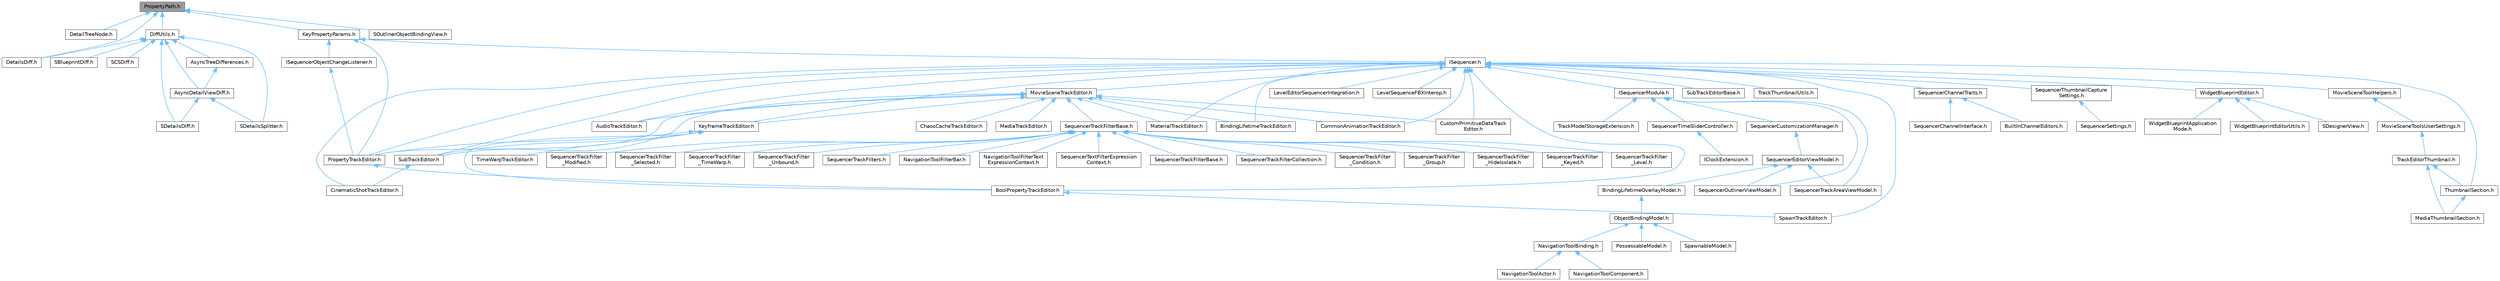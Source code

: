 digraph "PropertyPath.h"
{
 // INTERACTIVE_SVG=YES
 // LATEX_PDF_SIZE
  bgcolor="transparent";
  edge [fontname=Helvetica,fontsize=10,labelfontname=Helvetica,labelfontsize=10];
  node [fontname=Helvetica,fontsize=10,shape=box,height=0.2,width=0.4];
  Node1 [id="Node000001",label="PropertyPath.h",height=0.2,width=0.4,color="gray40", fillcolor="grey60", style="filled", fontcolor="black",tooltip=" "];
  Node1 -> Node2 [id="edge1_Node000001_Node000002",dir="back",color="steelblue1",style="solid",tooltip=" "];
  Node2 [id="Node000002",label="DetailTreeNode.h",height=0.2,width=0.4,color="grey40", fillcolor="white", style="filled",URL="$d8/d32/DetailTreeNode_8h.html",tooltip=" "];
  Node1 -> Node3 [id="edge2_Node000001_Node000003",dir="back",color="steelblue1",style="solid",tooltip=" "];
  Node3 [id="Node000003",label="DetailsDiff.h",height=0.2,width=0.4,color="grey40", fillcolor="white", style="filled",URL="$de/dfc/DetailsDiff_8h.html",tooltip=" "];
  Node1 -> Node4 [id="edge3_Node000001_Node000004",dir="back",color="steelblue1",style="solid",tooltip=" "];
  Node4 [id="Node000004",label="DiffUtils.h",height=0.2,width=0.4,color="grey40", fillcolor="white", style="filled",URL="$d4/d91/DiffUtils_8h.html",tooltip=" "];
  Node4 -> Node5 [id="edge4_Node000004_Node000005",dir="back",color="steelblue1",style="solid",tooltip=" "];
  Node5 [id="Node000005",label="AsyncDetailViewDiff.h",height=0.2,width=0.4,color="grey40", fillcolor="white", style="filled",URL="$dc/d54/AsyncDetailViewDiff_8h.html",tooltip=" "];
  Node5 -> Node6 [id="edge5_Node000005_Node000006",dir="back",color="steelblue1",style="solid",tooltip=" "];
  Node6 [id="Node000006",label="SDetailsDiff.h",height=0.2,width=0.4,color="grey40", fillcolor="white", style="filled",URL="$da/d09/SDetailsDiff_8h.html",tooltip=" "];
  Node5 -> Node7 [id="edge6_Node000005_Node000007",dir="back",color="steelblue1",style="solid",tooltip=" "];
  Node7 [id="Node000007",label="SDetailsSplitter.h",height=0.2,width=0.4,color="grey40", fillcolor="white", style="filled",URL="$d5/de5/SDetailsSplitter_8h.html",tooltip=" "];
  Node4 -> Node8 [id="edge7_Node000004_Node000008",dir="back",color="steelblue1",style="solid",tooltip=" "];
  Node8 [id="Node000008",label="AsyncTreeDifferences.h",height=0.2,width=0.4,color="grey40", fillcolor="white", style="filled",URL="$dd/d63/AsyncTreeDifferences_8h.html",tooltip=" "];
  Node8 -> Node5 [id="edge8_Node000008_Node000005",dir="back",color="steelblue1",style="solid",tooltip=" "];
  Node4 -> Node3 [id="edge9_Node000004_Node000003",dir="back",color="steelblue1",style="solid",tooltip=" "];
  Node4 -> Node9 [id="edge10_Node000004_Node000009",dir="back",color="steelblue1",style="solid",tooltip=" "];
  Node9 [id="Node000009",label="SBlueprintDiff.h",height=0.2,width=0.4,color="grey40", fillcolor="white", style="filled",URL="$de/d6d/SBlueprintDiff_8h.html",tooltip=" "];
  Node4 -> Node10 [id="edge11_Node000004_Node000010",dir="back",color="steelblue1",style="solid",tooltip=" "];
  Node10 [id="Node000010",label="SCSDiff.h",height=0.2,width=0.4,color="grey40", fillcolor="white", style="filled",URL="$da/dc5/SCSDiff_8h.html",tooltip=" "];
  Node4 -> Node6 [id="edge12_Node000004_Node000006",dir="back",color="steelblue1",style="solid",tooltip=" "];
  Node4 -> Node7 [id="edge13_Node000004_Node000007",dir="back",color="steelblue1",style="solid",tooltip=" "];
  Node1 -> Node11 [id="edge14_Node000001_Node000011",dir="back",color="steelblue1",style="solid",tooltip=" "];
  Node11 [id="Node000011",label="KeyPropertyParams.h",height=0.2,width=0.4,color="grey40", fillcolor="white", style="filled",URL="$d8/d86/KeyPropertyParams_8h.html",tooltip=" "];
  Node11 -> Node12 [id="edge15_Node000011_Node000012",dir="back",color="steelblue1",style="solid",tooltip=" "];
  Node12 [id="Node000012",label="ISequencer.h",height=0.2,width=0.4,color="grey40", fillcolor="white", style="filled",URL="$d7/d1d/ISequencer_8h.html",tooltip=" "];
  Node12 -> Node13 [id="edge16_Node000012_Node000013",dir="back",color="steelblue1",style="solid",tooltip=" "];
  Node13 [id="Node000013",label="AudioTrackEditor.h",height=0.2,width=0.4,color="grey40", fillcolor="white", style="filled",URL="$dd/d96/AudioTrackEditor_8h.html",tooltip=" "];
  Node12 -> Node14 [id="edge17_Node000012_Node000014",dir="back",color="steelblue1",style="solid",tooltip=" "];
  Node14 [id="Node000014",label="BindingLifetimeTrackEditor.h",height=0.2,width=0.4,color="grey40", fillcolor="white", style="filled",URL="$db/d3c/BindingLifetimeTrackEditor_8h.html",tooltip=" "];
  Node12 -> Node15 [id="edge18_Node000012_Node000015",dir="back",color="steelblue1",style="solid",tooltip=" "];
  Node15 [id="Node000015",label="BoolPropertyTrackEditor.h",height=0.2,width=0.4,color="grey40", fillcolor="white", style="filled",URL="$db/d07/BoolPropertyTrackEditor_8h.html",tooltip=" "];
  Node15 -> Node16 [id="edge19_Node000015_Node000016",dir="back",color="steelblue1",style="solid",tooltip=" "];
  Node16 [id="Node000016",label="SpawnTrackEditor.h",height=0.2,width=0.4,color="grey40", fillcolor="white", style="filled",URL="$d5/dac/SpawnTrackEditor_8h.html",tooltip=" "];
  Node12 -> Node17 [id="edge20_Node000012_Node000017",dir="back",color="steelblue1",style="solid",tooltip=" "];
  Node17 [id="Node000017",label="CinematicShotTrackEditor.h",height=0.2,width=0.4,color="grey40", fillcolor="white", style="filled",URL="$d3/d0c/CinematicShotTrackEditor_8h.html",tooltip=" "];
  Node12 -> Node18 [id="edge21_Node000012_Node000018",dir="back",color="steelblue1",style="solid",tooltip=" "];
  Node18 [id="Node000018",label="CommonAnimationTrackEditor.h",height=0.2,width=0.4,color="grey40", fillcolor="white", style="filled",URL="$d9/d6e/CommonAnimationTrackEditor_8h.html",tooltip=" "];
  Node12 -> Node19 [id="edge22_Node000012_Node000019",dir="back",color="steelblue1",style="solid",tooltip=" "];
  Node19 [id="Node000019",label="CustomPrimitiveDataTrack\lEditor.h",height=0.2,width=0.4,color="grey40", fillcolor="white", style="filled",URL="$dc/d8f/CustomPrimitiveDataTrackEditor_8h.html",tooltip=" "];
  Node12 -> Node20 [id="edge23_Node000012_Node000020",dir="back",color="steelblue1",style="solid",tooltip=" "];
  Node20 [id="Node000020",label="ISequencerModule.h",height=0.2,width=0.4,color="grey40", fillcolor="white", style="filled",URL="$d7/d3b/ISequencerModule_8h.html",tooltip=" "];
  Node20 -> Node21 [id="edge24_Node000020_Node000021",dir="back",color="steelblue1",style="solid",tooltip=" "];
  Node21 [id="Node000021",label="SequencerCustomizationManager.h",height=0.2,width=0.4,color="grey40", fillcolor="white", style="filled",URL="$dd/dea/SequencerCustomizationManager_8h.html",tooltip=" "];
  Node21 -> Node22 [id="edge25_Node000021_Node000022",dir="back",color="steelblue1",style="solid",tooltip=" "];
  Node22 [id="Node000022",label="SequencerEditorViewModel.h",height=0.2,width=0.4,color="grey40", fillcolor="white", style="filled",URL="$da/d57/SequencerEditorViewModel_8h.html",tooltip=" "];
  Node22 -> Node23 [id="edge26_Node000022_Node000023",dir="back",color="steelblue1",style="solid",tooltip=" "];
  Node23 [id="Node000023",label="BindingLifetimeOverlayModel.h",height=0.2,width=0.4,color="grey40", fillcolor="white", style="filled",URL="$d2/d69/BindingLifetimeOverlayModel_8h.html",tooltip=" "];
  Node23 -> Node24 [id="edge27_Node000023_Node000024",dir="back",color="steelblue1",style="solid",tooltip=" "];
  Node24 [id="Node000024",label="ObjectBindingModel.h",height=0.2,width=0.4,color="grey40", fillcolor="white", style="filled",URL="$de/dbc/ObjectBindingModel_8h.html",tooltip=" "];
  Node24 -> Node25 [id="edge28_Node000024_Node000025",dir="back",color="steelblue1",style="solid",tooltip=" "];
  Node25 [id="Node000025",label="NavigationToolBinding.h",height=0.2,width=0.4,color="grey40", fillcolor="white", style="filled",URL="$d0/db5/NavigationToolBinding_8h.html",tooltip=" "];
  Node25 -> Node26 [id="edge29_Node000025_Node000026",dir="back",color="steelblue1",style="solid",tooltip=" "];
  Node26 [id="Node000026",label="NavigationToolActor.h",height=0.2,width=0.4,color="grey40", fillcolor="white", style="filled",URL="$d6/da8/NavigationToolActor_8h.html",tooltip=" "];
  Node25 -> Node27 [id="edge30_Node000025_Node000027",dir="back",color="steelblue1",style="solid",tooltip=" "];
  Node27 [id="Node000027",label="NavigationToolComponent.h",height=0.2,width=0.4,color="grey40", fillcolor="white", style="filled",URL="$d7/dfc/NavigationToolComponent_8h.html",tooltip=" "];
  Node24 -> Node28 [id="edge31_Node000024_Node000028",dir="back",color="steelblue1",style="solid",tooltip=" "];
  Node28 [id="Node000028",label="PossessableModel.h",height=0.2,width=0.4,color="grey40", fillcolor="white", style="filled",URL="$d5/d01/PossessableModel_8h.html",tooltip=" "];
  Node24 -> Node29 [id="edge32_Node000024_Node000029",dir="back",color="steelblue1",style="solid",tooltip=" "];
  Node29 [id="Node000029",label="SpawnableModel.h",height=0.2,width=0.4,color="grey40", fillcolor="white", style="filled",URL="$d0/dd5/SpawnableModel_8h.html",tooltip=" "];
  Node22 -> Node30 [id="edge33_Node000022_Node000030",dir="back",color="steelblue1",style="solid",tooltip=" "];
  Node30 [id="Node000030",label="SequencerOutlinerViewModel.h",height=0.2,width=0.4,color="grey40", fillcolor="white", style="filled",URL="$da/d12/SequencerOutlinerViewModel_8h.html",tooltip=" "];
  Node22 -> Node31 [id="edge34_Node000022_Node000031",dir="back",color="steelblue1",style="solid",tooltip=" "];
  Node31 [id="Node000031",label="SequencerTrackAreaViewModel.h",height=0.2,width=0.4,color="grey40", fillcolor="white", style="filled",URL="$d9/dd2/SequencerTrackAreaViewModel_8h.html",tooltip=" "];
  Node20 -> Node30 [id="edge35_Node000020_Node000030",dir="back",color="steelblue1",style="solid",tooltip=" "];
  Node20 -> Node32 [id="edge36_Node000020_Node000032",dir="back",color="steelblue1",style="solid",tooltip=" "];
  Node32 [id="Node000032",label="SequencerTimeSliderController.h",height=0.2,width=0.4,color="grey40", fillcolor="white", style="filled",URL="$d3/d54/SequencerTimeSliderController_8h.html",tooltip=" "];
  Node32 -> Node33 [id="edge37_Node000032_Node000033",dir="back",color="steelblue1",style="solid",tooltip=" "];
  Node33 [id="Node000033",label="IClockExtension.h",height=0.2,width=0.4,color="grey40", fillcolor="white", style="filled",URL="$d1/d52/IClockExtension_8h.html",tooltip=" "];
  Node20 -> Node31 [id="edge38_Node000020_Node000031",dir="back",color="steelblue1",style="solid",tooltip=" "];
  Node20 -> Node34 [id="edge39_Node000020_Node000034",dir="back",color="steelblue1",style="solid",tooltip=" "];
  Node34 [id="Node000034",label="TrackModelStorageExtension.h",height=0.2,width=0.4,color="grey40", fillcolor="white", style="filled",URL="$d8/d98/TrackModelStorageExtension_8h.html",tooltip=" "];
  Node12 -> Node35 [id="edge40_Node000012_Node000035",dir="back",color="steelblue1",style="solid",tooltip=" "];
  Node35 [id="Node000035",label="KeyframeTrackEditor.h",height=0.2,width=0.4,color="grey40", fillcolor="white", style="filled",URL="$dd/d47/KeyframeTrackEditor_8h.html",tooltip=" "];
  Node35 -> Node15 [id="edge41_Node000035_Node000015",dir="back",color="steelblue1",style="solid",tooltip=" "];
  Node35 -> Node36 [id="edge42_Node000035_Node000036",dir="back",color="steelblue1",style="solid",tooltip=" "];
  Node36 [id="Node000036",label="PropertyTrackEditor.h",height=0.2,width=0.4,color="grey40", fillcolor="white", style="filled",URL="$da/d9a/PropertyTrackEditor_8h.html",tooltip=" "];
  Node36 -> Node15 [id="edge43_Node000036_Node000015",dir="back",color="steelblue1",style="solid",tooltip=" "];
  Node35 -> Node37 [id="edge44_Node000035_Node000037",dir="back",color="steelblue1",style="solid",tooltip=" "];
  Node37 [id="Node000037",label="SubTrackEditor.h",height=0.2,width=0.4,color="grey40", fillcolor="white", style="filled",URL="$d8/d5b/SubTrackEditor_8h.html",tooltip=" "];
  Node37 -> Node17 [id="edge45_Node000037_Node000017",dir="back",color="steelblue1",style="solid",tooltip=" "];
  Node35 -> Node38 [id="edge46_Node000035_Node000038",dir="back",color="steelblue1",style="solid",tooltip=" "];
  Node38 [id="Node000038",label="TimeWarpTrackEditor.h",height=0.2,width=0.4,color="grey40", fillcolor="white", style="filled",URL="$dc/d2e/TimeWarpTrackEditor_8h.html",tooltip=" "];
  Node12 -> Node39 [id="edge47_Node000012_Node000039",dir="back",color="steelblue1",style="solid",tooltip=" "];
  Node39 [id="Node000039",label="LevelEditorSequencerIntegration.h",height=0.2,width=0.4,color="grey40", fillcolor="white", style="filled",URL="$d5/d15/LevelEditorSequencerIntegration_8h.html",tooltip=" "];
  Node12 -> Node40 [id="edge48_Node000012_Node000040",dir="back",color="steelblue1",style="solid",tooltip=" "];
  Node40 [id="Node000040",label="LevelSequenceFBXInterop.h",height=0.2,width=0.4,color="grey40", fillcolor="white", style="filled",URL="$d7/d4f/LevelSequenceFBXInterop_8h.html",tooltip=" "];
  Node12 -> Node41 [id="edge49_Node000012_Node000041",dir="back",color="steelblue1",style="solid",tooltip=" "];
  Node41 [id="Node000041",label="MaterialTrackEditor.h",height=0.2,width=0.4,color="grey40", fillcolor="white", style="filled",URL="$d1/d9f/MaterialTrackEditor_8h.html",tooltip=" "];
  Node12 -> Node42 [id="edge50_Node000012_Node000042",dir="back",color="steelblue1",style="solid",tooltip=" "];
  Node42 [id="Node000042",label="MovieSceneToolHelpers.h",height=0.2,width=0.4,color="grey40", fillcolor="white", style="filled",URL="$d4/d0e/MovieSceneToolHelpers_8h.html",tooltip=" "];
  Node42 -> Node43 [id="edge51_Node000042_Node000043",dir="back",color="steelblue1",style="solid",tooltip=" "];
  Node43 [id="Node000043",label="MovieSceneToolsUserSettings.h",height=0.2,width=0.4,color="grey40", fillcolor="white", style="filled",URL="$d5/dab/MovieSceneToolsUserSettings_8h.html",tooltip=" "];
  Node43 -> Node44 [id="edge52_Node000043_Node000044",dir="back",color="steelblue1",style="solid",tooltip=" "];
  Node44 [id="Node000044",label="TrackEditorThumbnail.h",height=0.2,width=0.4,color="grey40", fillcolor="white", style="filled",URL="$d6/d44/TrackEditorThumbnail_8h.html",tooltip=" "];
  Node44 -> Node45 [id="edge53_Node000044_Node000045",dir="back",color="steelblue1",style="solid",tooltip=" "];
  Node45 [id="Node000045",label="MediaThumbnailSection.h",height=0.2,width=0.4,color="grey40", fillcolor="white", style="filled",URL="$d8/dfe/MediaThumbnailSection_8h.html",tooltip=" "];
  Node44 -> Node46 [id="edge54_Node000044_Node000046",dir="back",color="steelblue1",style="solid",tooltip=" "];
  Node46 [id="Node000046",label="ThumbnailSection.h",height=0.2,width=0.4,color="grey40", fillcolor="white", style="filled",URL="$de/daf/ThumbnailSection_8h.html",tooltip=" "];
  Node46 -> Node45 [id="edge55_Node000046_Node000045",dir="back",color="steelblue1",style="solid",tooltip=" "];
  Node12 -> Node47 [id="edge56_Node000012_Node000047",dir="back",color="steelblue1",style="solid",tooltip=" "];
  Node47 [id="Node000047",label="MovieSceneTrackEditor.h",height=0.2,width=0.4,color="grey40", fillcolor="white", style="filled",URL="$db/d6c/MovieSceneTrackEditor_8h.html",tooltip=" "];
  Node47 -> Node13 [id="edge57_Node000047_Node000013",dir="back",color="steelblue1",style="solid",tooltip=" "];
  Node47 -> Node14 [id="edge58_Node000047_Node000014",dir="back",color="steelblue1",style="solid",tooltip=" "];
  Node47 -> Node48 [id="edge59_Node000047_Node000048",dir="back",color="steelblue1",style="solid",tooltip=" "];
  Node48 [id="Node000048",label="ChaosCacheTrackEditor.h",height=0.2,width=0.4,color="grey40", fillcolor="white", style="filled",URL="$db/d36/ChaosCacheTrackEditor_8h.html",tooltip=" "];
  Node47 -> Node18 [id="edge60_Node000047_Node000018",dir="back",color="steelblue1",style="solid",tooltip=" "];
  Node47 -> Node19 [id="edge61_Node000047_Node000019",dir="back",color="steelblue1",style="solid",tooltip=" "];
  Node47 -> Node35 [id="edge62_Node000047_Node000035",dir="back",color="steelblue1",style="solid",tooltip=" "];
  Node47 -> Node41 [id="edge63_Node000047_Node000041",dir="back",color="steelblue1",style="solid",tooltip=" "];
  Node47 -> Node49 [id="edge64_Node000047_Node000049",dir="back",color="steelblue1",style="solid",tooltip=" "];
  Node49 [id="Node000049",label="MediaTrackEditor.h",height=0.2,width=0.4,color="grey40", fillcolor="white", style="filled",URL="$d0/d41/MediaTrackEditor_8h.html",tooltip=" "];
  Node47 -> Node36 [id="edge65_Node000047_Node000036",dir="back",color="steelblue1",style="solid",tooltip=" "];
  Node47 -> Node50 [id="edge66_Node000047_Node000050",dir="back",color="steelblue1",style="solid",tooltip=" "];
  Node50 [id="Node000050",label="SequencerTrackFilterBase.h",height=0.2,width=0.4,color="grey40", fillcolor="white", style="filled",URL="$d8/def/Filters_2SequencerTrackFilterBase_8h.html",tooltip=" "];
  Node50 -> Node51 [id="edge67_Node000050_Node000051",dir="back",color="steelblue1",style="solid",tooltip=" "];
  Node51 [id="Node000051",label="NavigationToolFilterBar.h",height=0.2,width=0.4,color="grey40", fillcolor="white", style="filled",URL="$df/d14/NavigationToolFilterBar_8h.html",tooltip=" "];
  Node50 -> Node52 [id="edge68_Node000050_Node000052",dir="back",color="steelblue1",style="solid",tooltip=" "];
  Node52 [id="Node000052",label="NavigationToolFilterText\lExpressionContext.h",height=0.2,width=0.4,color="grey40", fillcolor="white", style="filled",URL="$d8/dd2/NavigationToolFilterTextExpressionContext_8h.html",tooltip=" "];
  Node50 -> Node53 [id="edge69_Node000050_Node000053",dir="back",color="steelblue1",style="solid",tooltip=" "];
  Node53 [id="Node000053",label="SequencerTextFilterExpression\lContext.h",height=0.2,width=0.4,color="grey40", fillcolor="white", style="filled",URL="$d0/d9f/SequencerTextFilterExpressionContext_8h.html",tooltip=" "];
  Node50 -> Node54 [id="edge70_Node000050_Node000054",dir="back",color="steelblue1",style="solid",tooltip=" "];
  Node54 [id="Node000054",label="SequencerTrackFilterBase.h",height=0.2,width=0.4,color="grey40", fillcolor="white", style="filled",URL="$d8/d4d/SequencerTrackFilterBase_8h.html",tooltip=" "];
  Node50 -> Node55 [id="edge71_Node000050_Node000055",dir="back",color="steelblue1",style="solid",tooltip=" "];
  Node55 [id="Node000055",label="SequencerTrackFilterCollection.h",height=0.2,width=0.4,color="grey40", fillcolor="white", style="filled",URL="$d8/de2/SequencerTrackFilterCollection_8h.html",tooltip=" "];
  Node50 -> Node56 [id="edge72_Node000050_Node000056",dir="back",color="steelblue1",style="solid",tooltip=" "];
  Node56 [id="Node000056",label="SequencerTrackFilter\l_Condition.h",height=0.2,width=0.4,color="grey40", fillcolor="white", style="filled",URL="$df/d17/SequencerTrackFilter__Condition_8h.html",tooltip=" "];
  Node50 -> Node57 [id="edge73_Node000050_Node000057",dir="back",color="steelblue1",style="solid",tooltip=" "];
  Node57 [id="Node000057",label="SequencerTrackFilter\l_Group.h",height=0.2,width=0.4,color="grey40", fillcolor="white", style="filled",URL="$da/dea/SequencerTrackFilter__Group_8h.html",tooltip=" "];
  Node50 -> Node58 [id="edge74_Node000050_Node000058",dir="back",color="steelblue1",style="solid",tooltip=" "];
  Node58 [id="Node000058",label="SequencerTrackFilter\l_HideIsolate.h",height=0.2,width=0.4,color="grey40", fillcolor="white", style="filled",URL="$d3/d55/SequencerTrackFilter__HideIsolate_8h.html",tooltip=" "];
  Node50 -> Node59 [id="edge75_Node000050_Node000059",dir="back",color="steelblue1",style="solid",tooltip=" "];
  Node59 [id="Node000059",label="SequencerTrackFilter\l_Keyed.h",height=0.2,width=0.4,color="grey40", fillcolor="white", style="filled",URL="$d4/d2d/SequencerTrackFilter__Keyed_8h.html",tooltip=" "];
  Node50 -> Node60 [id="edge76_Node000050_Node000060",dir="back",color="steelblue1",style="solid",tooltip=" "];
  Node60 [id="Node000060",label="SequencerTrackFilter\l_Level.h",height=0.2,width=0.4,color="grey40", fillcolor="white", style="filled",URL="$d2/d6c/SequencerTrackFilter__Level_8h.html",tooltip=" "];
  Node50 -> Node61 [id="edge77_Node000050_Node000061",dir="back",color="steelblue1",style="solid",tooltip=" "];
  Node61 [id="Node000061",label="SequencerTrackFilter\l_Modified.h",height=0.2,width=0.4,color="grey40", fillcolor="white", style="filled",URL="$d0/dd9/SequencerTrackFilter__Modified_8h.html",tooltip=" "];
  Node50 -> Node62 [id="edge78_Node000050_Node000062",dir="back",color="steelblue1",style="solid",tooltip=" "];
  Node62 [id="Node000062",label="SequencerTrackFilter\l_Selected.h",height=0.2,width=0.4,color="grey40", fillcolor="white", style="filled",URL="$dc/d54/SequencerTrackFilter__Selected_8h.html",tooltip=" "];
  Node50 -> Node63 [id="edge79_Node000050_Node000063",dir="back",color="steelblue1",style="solid",tooltip=" "];
  Node63 [id="Node000063",label="SequencerTrackFilter\l_TimeWarp.h",height=0.2,width=0.4,color="grey40", fillcolor="white", style="filled",URL="$d6/dd0/SequencerTrackFilter__TimeWarp_8h.html",tooltip=" "];
  Node50 -> Node64 [id="edge80_Node000050_Node000064",dir="back",color="steelblue1",style="solid",tooltip=" "];
  Node64 [id="Node000064",label="SequencerTrackFilter\l_Unbound.h",height=0.2,width=0.4,color="grey40", fillcolor="white", style="filled",URL="$d0/dd1/SequencerTrackFilter__Unbound_8h.html",tooltip=" "];
  Node50 -> Node65 [id="edge81_Node000050_Node000065",dir="back",color="steelblue1",style="solid",tooltip=" "];
  Node65 [id="Node000065",label="SequencerTrackFilters.h",height=0.2,width=0.4,color="grey40", fillcolor="white", style="filled",URL="$df/d72/SequencerTrackFilters_8h.html",tooltip=" "];
  Node47 -> Node37 [id="edge82_Node000047_Node000037",dir="back",color="steelblue1",style="solid",tooltip=" "];
  Node12 -> Node36 [id="edge83_Node000012_Node000036",dir="back",color="steelblue1",style="solid",tooltip=" "];
  Node12 -> Node66 [id="edge84_Node000012_Node000066",dir="back",color="steelblue1",style="solid",tooltip=" "];
  Node66 [id="Node000066",label="SequencerChannelTraits.h",height=0.2,width=0.4,color="grey40", fillcolor="white", style="filled",URL="$d6/db9/SequencerChannelTraits_8h.html",tooltip=" "];
  Node66 -> Node67 [id="edge85_Node000066_Node000067",dir="back",color="steelblue1",style="solid",tooltip=" "];
  Node67 [id="Node000067",label="BuiltInChannelEditors.h",height=0.2,width=0.4,color="grey40", fillcolor="white", style="filled",URL="$df/daf/BuiltInChannelEditors_8h.html",tooltip=" "];
  Node66 -> Node68 [id="edge86_Node000066_Node000068",dir="back",color="steelblue1",style="solid",tooltip=" "];
  Node68 [id="Node000068",label="SequencerChannelInterface.h",height=0.2,width=0.4,color="grey40", fillcolor="white", style="filled",URL="$da/d51/SequencerChannelInterface_8h.html",tooltip=" "];
  Node12 -> Node69 [id="edge87_Node000012_Node000069",dir="back",color="steelblue1",style="solid",tooltip=" "];
  Node69 [id="Node000069",label="SequencerThumbnailCapture\lSettings.h",height=0.2,width=0.4,color="grey40", fillcolor="white", style="filled",URL="$de/d05/SequencerThumbnailCaptureSettings_8h.html",tooltip=" "];
  Node69 -> Node70 [id="edge88_Node000069_Node000070",dir="back",color="steelblue1",style="solid",tooltip=" "];
  Node70 [id="Node000070",label="SequencerSettings.h",height=0.2,width=0.4,color="grey40", fillcolor="white", style="filled",URL="$d1/d46/SequencerSettings_8h.html",tooltip=" "];
  Node12 -> Node16 [id="edge89_Node000012_Node000016",dir="back",color="steelblue1",style="solid",tooltip=" "];
  Node12 -> Node37 [id="edge90_Node000012_Node000037",dir="back",color="steelblue1",style="solid",tooltip=" "];
  Node12 -> Node71 [id="edge91_Node000012_Node000071",dir="back",color="steelblue1",style="solid",tooltip=" "];
  Node71 [id="Node000071",label="SubTrackEditorBase.h",height=0.2,width=0.4,color="grey40", fillcolor="white", style="filled",URL="$db/d33/SubTrackEditorBase_8h.html",tooltip=" "];
  Node12 -> Node46 [id="edge92_Node000012_Node000046",dir="back",color="steelblue1",style="solid",tooltip=" "];
  Node12 -> Node72 [id="edge93_Node000012_Node000072",dir="back",color="steelblue1",style="solid",tooltip=" "];
  Node72 [id="Node000072",label="TrackThumbnailUtils.h",height=0.2,width=0.4,color="grey40", fillcolor="white", style="filled",URL="$dc/df4/TrackThumbnailUtils_8h.html",tooltip=" "];
  Node12 -> Node73 [id="edge94_Node000012_Node000073",dir="back",color="steelblue1",style="solid",tooltip=" "];
  Node73 [id="Node000073",label="WidgetBlueprintEditor.h",height=0.2,width=0.4,color="grey40", fillcolor="white", style="filled",URL="$d6/d04/WidgetBlueprintEditor_8h.html",tooltip=" "];
  Node73 -> Node74 [id="edge95_Node000073_Node000074",dir="back",color="steelblue1",style="solid",tooltip=" "];
  Node74 [id="Node000074",label="SDesignerView.h",height=0.2,width=0.4,color="grey40", fillcolor="white", style="filled",URL="$d2/d14/SDesignerView_8h.html",tooltip=" "];
  Node73 -> Node75 [id="edge96_Node000073_Node000075",dir="back",color="steelblue1",style="solid",tooltip=" "];
  Node75 [id="Node000075",label="WidgetBlueprintApplication\lMode.h",height=0.2,width=0.4,color="grey40", fillcolor="white", style="filled",URL="$d3/d40/WidgetBlueprintApplicationMode_8h.html",tooltip=" "];
  Node73 -> Node76 [id="edge97_Node000073_Node000076",dir="back",color="steelblue1",style="solid",tooltip=" "];
  Node76 [id="Node000076",label="WidgetBlueprintEditorUtils.h",height=0.2,width=0.4,color="grey40", fillcolor="white", style="filled",URL="$d9/df7/WidgetBlueprintEditorUtils_8h.html",tooltip=" "];
  Node11 -> Node77 [id="edge98_Node000011_Node000077",dir="back",color="steelblue1",style="solid",tooltip=" "];
  Node77 [id="Node000077",label="ISequencerObjectChangeListener.h",height=0.2,width=0.4,color="grey40", fillcolor="white", style="filled",URL="$dc/d0b/ISequencerObjectChangeListener_8h.html",tooltip=" "];
  Node77 -> Node36 [id="edge99_Node000077_Node000036",dir="back",color="steelblue1",style="solid",tooltip=" "];
  Node11 -> Node36 [id="edge100_Node000011_Node000036",dir="back",color="steelblue1",style="solid",tooltip=" "];
  Node1 -> Node78 [id="edge101_Node000001_Node000078",dir="back",color="steelblue1",style="solid",tooltip=" "];
  Node78 [id="Node000078",label="SOutlinerObjectBindingView.h",height=0.2,width=0.4,color="grey40", fillcolor="white", style="filled",URL="$d1/dfa/SOutlinerObjectBindingView_8h.html",tooltip=" "];
}
